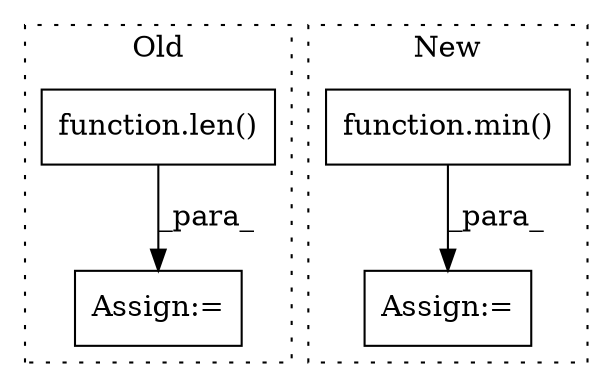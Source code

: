 digraph G {
subgraph cluster0 {
1 [label="function.len()" a="75" s="5028,5038" l="4,1" shape="box"];
3 [label="Assign:=" a="68" s="5107" l="3" shape="box"];
label = "Old";
style="dotted";
}
subgraph cluster1 {
2 [label="function.min()" a="75" s="5667,5676" l="4,45" shape="box"];
4 [label="Assign:=" a="68" s="5664" l="3" shape="box"];
label = "New";
style="dotted";
}
1 -> 3 [label="_para_"];
2 -> 4 [label="_para_"];
}